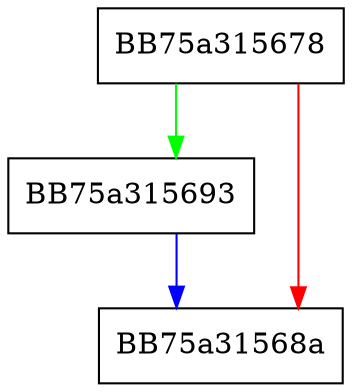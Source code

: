 digraph failIndex {
  node [shape="box"];
  graph [splines=ortho];
  BB75a315678 -> BB75a315693 [color="green"];
  BB75a315678 -> BB75a31568a [color="red"];
  BB75a315693 -> BB75a31568a [color="blue"];
}